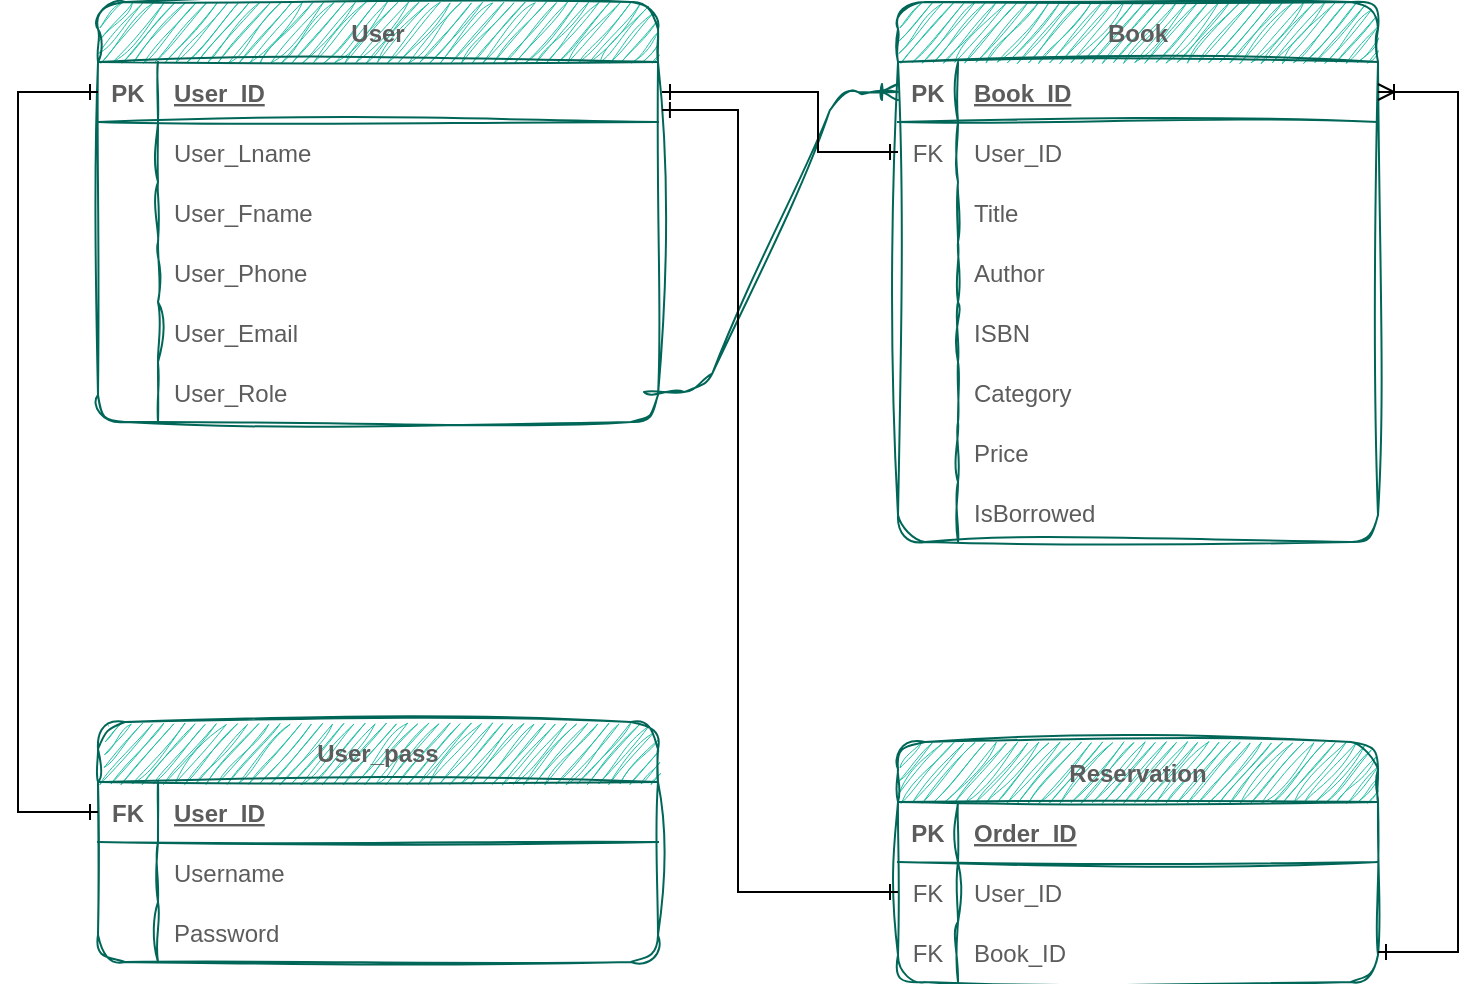 <mxfile version="21.5.1" type="device">
  <diagram id="R2lEEEUBdFMjLlhIrx00" name="Page-1">
    <mxGraphModel dx="1418" dy="853" grid="1" gridSize="10" guides="1" tooltips="1" connect="1" arrows="1" fold="1" page="1" pageScale="1" pageWidth="850" pageHeight="1100" math="0" shadow="0" extFonts="Permanent Marker^https://fonts.googleapis.com/css?family=Permanent+Marker">
      <root>
        <mxCell id="0" />
        <mxCell id="1" parent="0" />
        <mxCell id="C-vyLk0tnHw3VtMMgP7b-23" value="User" style="shape=table;startSize=30;container=1;collapsible=1;childLayout=tableLayout;fixedRows=1;rowLines=0;fontStyle=1;align=center;resizeLast=1;rounded=1;sketch=1;curveFitting=1;jiggle=2;labelBackgroundColor=none;fillColor=#21C0A5;strokeColor=#006658;fontColor=#5C5C5C;" parent="1" vertex="1">
          <mxGeometry x="80" y="400" width="280" height="210" as="geometry" />
        </mxCell>
        <mxCell id="C-vyLk0tnHw3VtMMgP7b-24" value="" style="shape=partialRectangle;collapsible=0;dropTarget=0;pointerEvents=0;fillColor=none;points=[[0,0.5],[1,0.5]];portConstraint=eastwest;top=0;left=0;right=0;bottom=1;rounded=1;sketch=1;curveFitting=1;jiggle=2;labelBackgroundColor=none;strokeColor=#006658;fontColor=#5C5C5C;" parent="C-vyLk0tnHw3VtMMgP7b-23" vertex="1">
          <mxGeometry y="30" width="280" height="30" as="geometry" />
        </mxCell>
        <mxCell id="C-vyLk0tnHw3VtMMgP7b-25" value="PK" style="shape=partialRectangle;overflow=hidden;connectable=0;fillColor=none;top=0;left=0;bottom=0;right=0;fontStyle=1;rounded=1;sketch=1;curveFitting=1;jiggle=2;labelBackgroundColor=none;strokeColor=#006658;fontColor=#5C5C5C;" parent="C-vyLk0tnHw3VtMMgP7b-24" vertex="1">
          <mxGeometry width="30" height="30" as="geometry">
            <mxRectangle width="30" height="30" as="alternateBounds" />
          </mxGeometry>
        </mxCell>
        <mxCell id="C-vyLk0tnHw3VtMMgP7b-26" value="User_ID" style="shape=partialRectangle;overflow=hidden;connectable=0;fillColor=none;top=0;left=0;bottom=0;right=0;align=left;spacingLeft=6;fontStyle=5;rounded=1;sketch=1;curveFitting=1;jiggle=2;labelBackgroundColor=none;strokeColor=#006658;fontColor=#5C5C5C;" parent="C-vyLk0tnHw3VtMMgP7b-24" vertex="1">
          <mxGeometry x="30" width="250" height="30" as="geometry">
            <mxRectangle width="250" height="30" as="alternateBounds" />
          </mxGeometry>
        </mxCell>
        <mxCell id="C-vyLk0tnHw3VtMMgP7b-27" value="" style="shape=partialRectangle;collapsible=0;dropTarget=0;pointerEvents=0;fillColor=none;points=[[0,0.5],[1,0.5]];portConstraint=eastwest;top=0;left=0;right=0;bottom=0;rounded=1;sketch=1;curveFitting=1;jiggle=2;labelBackgroundColor=none;strokeColor=#006658;fontColor=#5C5C5C;" parent="C-vyLk0tnHw3VtMMgP7b-23" vertex="1">
          <mxGeometry y="60" width="280" height="30" as="geometry" />
        </mxCell>
        <mxCell id="C-vyLk0tnHw3VtMMgP7b-28" value="" style="shape=partialRectangle;overflow=hidden;connectable=0;fillColor=none;top=0;left=0;bottom=0;right=0;rounded=1;sketch=1;curveFitting=1;jiggle=2;labelBackgroundColor=none;strokeColor=#006658;fontColor=#5C5C5C;" parent="C-vyLk0tnHw3VtMMgP7b-27" vertex="1">
          <mxGeometry width="30" height="30" as="geometry">
            <mxRectangle width="30" height="30" as="alternateBounds" />
          </mxGeometry>
        </mxCell>
        <mxCell id="C-vyLk0tnHw3VtMMgP7b-29" value="User_Lname" style="shape=partialRectangle;overflow=hidden;connectable=0;fillColor=none;top=0;left=0;bottom=0;right=0;align=left;spacingLeft=6;rounded=1;sketch=1;curveFitting=1;jiggle=2;labelBackgroundColor=none;strokeColor=#006658;fontColor=#5C5C5C;" parent="C-vyLk0tnHw3VtMMgP7b-27" vertex="1">
          <mxGeometry x="30" width="250" height="30" as="geometry">
            <mxRectangle width="250" height="30" as="alternateBounds" />
          </mxGeometry>
        </mxCell>
        <mxCell id="quarwPtlNbOPpC1QmFfE-7" style="shape=partialRectangle;collapsible=0;dropTarget=0;pointerEvents=0;fillColor=none;points=[[0,0.5],[1,0.5]];portConstraint=eastwest;top=0;left=0;right=0;bottom=0;rounded=1;sketch=1;curveFitting=1;jiggle=2;labelBackgroundColor=none;strokeColor=#006658;fontColor=#5C5C5C;" parent="C-vyLk0tnHw3VtMMgP7b-23" vertex="1">
          <mxGeometry y="90" width="280" height="30" as="geometry" />
        </mxCell>
        <mxCell id="quarwPtlNbOPpC1QmFfE-8" style="shape=partialRectangle;overflow=hidden;connectable=0;fillColor=none;top=0;left=0;bottom=0;right=0;rounded=1;sketch=1;curveFitting=1;jiggle=2;labelBackgroundColor=none;strokeColor=#006658;fontColor=#5C5C5C;" parent="quarwPtlNbOPpC1QmFfE-7" vertex="1">
          <mxGeometry width="30" height="30" as="geometry">
            <mxRectangle width="30" height="30" as="alternateBounds" />
          </mxGeometry>
        </mxCell>
        <mxCell id="quarwPtlNbOPpC1QmFfE-9" value="User_Fname" style="shape=partialRectangle;overflow=hidden;connectable=0;fillColor=none;top=0;left=0;bottom=0;right=0;align=left;spacingLeft=6;rounded=1;sketch=1;curveFitting=1;jiggle=2;labelBackgroundColor=none;strokeColor=#006658;fontColor=#5C5C5C;" parent="quarwPtlNbOPpC1QmFfE-7" vertex="1">
          <mxGeometry x="30" width="250" height="30" as="geometry">
            <mxRectangle width="250" height="30" as="alternateBounds" />
          </mxGeometry>
        </mxCell>
        <mxCell id="quarwPtlNbOPpC1QmFfE-13" style="shape=partialRectangle;collapsible=0;dropTarget=0;pointerEvents=0;fillColor=none;points=[[0,0.5],[1,0.5]];portConstraint=eastwest;top=0;left=0;right=0;bottom=0;rounded=1;sketch=1;curveFitting=1;jiggle=2;labelBackgroundColor=none;strokeColor=#006658;fontColor=#5C5C5C;" parent="C-vyLk0tnHw3VtMMgP7b-23" vertex="1">
          <mxGeometry y="120" width="280" height="30" as="geometry" />
        </mxCell>
        <mxCell id="quarwPtlNbOPpC1QmFfE-14" style="shape=partialRectangle;overflow=hidden;connectable=0;fillColor=none;top=0;left=0;bottom=0;right=0;rounded=1;sketch=1;curveFitting=1;jiggle=2;labelBackgroundColor=none;strokeColor=#006658;fontColor=#5C5C5C;" parent="quarwPtlNbOPpC1QmFfE-13" vertex="1">
          <mxGeometry width="30" height="30" as="geometry">
            <mxRectangle width="30" height="30" as="alternateBounds" />
          </mxGeometry>
        </mxCell>
        <mxCell id="quarwPtlNbOPpC1QmFfE-15" value="User_Phone" style="shape=partialRectangle;overflow=hidden;connectable=0;fillColor=none;top=0;left=0;bottom=0;right=0;align=left;spacingLeft=6;rounded=1;sketch=1;curveFitting=1;jiggle=2;labelBackgroundColor=none;strokeColor=#006658;fontColor=#5C5C5C;" parent="quarwPtlNbOPpC1QmFfE-13" vertex="1">
          <mxGeometry x="30" width="250" height="30" as="geometry">
            <mxRectangle width="250" height="30" as="alternateBounds" />
          </mxGeometry>
        </mxCell>
        <mxCell id="quarwPtlNbOPpC1QmFfE-10" style="shape=partialRectangle;collapsible=0;dropTarget=0;pointerEvents=0;fillColor=none;points=[[0,0.5],[1,0.5]];portConstraint=eastwest;top=0;left=0;right=0;bottom=0;rounded=1;sketch=1;curveFitting=1;jiggle=2;labelBackgroundColor=none;strokeColor=#006658;fontColor=#5C5C5C;" parent="C-vyLk0tnHw3VtMMgP7b-23" vertex="1">
          <mxGeometry y="150" width="280" height="30" as="geometry" />
        </mxCell>
        <mxCell id="quarwPtlNbOPpC1QmFfE-11" style="shape=partialRectangle;overflow=hidden;connectable=0;fillColor=none;top=0;left=0;bottom=0;right=0;rounded=1;sketch=1;curveFitting=1;jiggle=2;labelBackgroundColor=none;strokeColor=#006658;fontColor=#5C5C5C;" parent="quarwPtlNbOPpC1QmFfE-10" vertex="1">
          <mxGeometry width="30" height="30" as="geometry">
            <mxRectangle width="30" height="30" as="alternateBounds" />
          </mxGeometry>
        </mxCell>
        <mxCell id="quarwPtlNbOPpC1QmFfE-12" value="User_Email" style="shape=partialRectangle;overflow=hidden;connectable=0;fillColor=none;top=0;left=0;bottom=0;right=0;align=left;spacingLeft=6;rounded=1;sketch=1;curveFitting=1;jiggle=2;labelBackgroundColor=none;strokeColor=#006658;fontColor=#5C5C5C;" parent="quarwPtlNbOPpC1QmFfE-10" vertex="1">
          <mxGeometry x="30" width="250" height="30" as="geometry">
            <mxRectangle width="250" height="30" as="alternateBounds" />
          </mxGeometry>
        </mxCell>
        <mxCell id="quarwPtlNbOPpC1QmFfE-60" style="shape=partialRectangle;collapsible=0;dropTarget=0;pointerEvents=0;fillColor=none;points=[[0,0.5],[1,0.5]];portConstraint=eastwest;top=0;left=0;right=0;bottom=0;rounded=1;sketch=1;curveFitting=1;jiggle=2;labelBackgroundColor=none;strokeColor=#006658;fontColor=#5C5C5C;" parent="C-vyLk0tnHw3VtMMgP7b-23" vertex="1">
          <mxGeometry y="180" width="280" height="30" as="geometry" />
        </mxCell>
        <mxCell id="quarwPtlNbOPpC1QmFfE-61" style="shape=partialRectangle;overflow=hidden;connectable=0;fillColor=none;top=0;left=0;bottom=0;right=0;rounded=1;sketch=1;curveFitting=1;jiggle=2;labelBackgroundColor=none;strokeColor=#006658;fontColor=#5C5C5C;" parent="quarwPtlNbOPpC1QmFfE-60" vertex="1">
          <mxGeometry width="30" height="30" as="geometry">
            <mxRectangle width="30" height="30" as="alternateBounds" />
          </mxGeometry>
        </mxCell>
        <mxCell id="quarwPtlNbOPpC1QmFfE-62" value="User_Role" style="shape=partialRectangle;overflow=hidden;connectable=0;fillColor=none;top=0;left=0;bottom=0;right=0;align=left;spacingLeft=6;rounded=1;sketch=1;curveFitting=1;jiggle=2;labelBackgroundColor=none;strokeColor=#006658;fontColor=#5C5C5C;" parent="quarwPtlNbOPpC1QmFfE-60" vertex="1">
          <mxGeometry x="30" width="250" height="30" as="geometry">
            <mxRectangle width="250" height="30" as="alternateBounds" />
          </mxGeometry>
        </mxCell>
        <mxCell id="quarwPtlNbOPpC1QmFfE-63" value="Book" style="shape=table;startSize=30;container=1;collapsible=1;childLayout=tableLayout;fixedRows=1;rowLines=0;fontStyle=1;align=center;resizeLast=1;rounded=1;sketch=1;curveFitting=1;jiggle=2;labelBackgroundColor=none;fillColor=#21C0A5;strokeColor=#006658;fontColor=#5C5C5C;" parent="1" vertex="1">
          <mxGeometry x="480" y="400" width="240" height="270" as="geometry" />
        </mxCell>
        <mxCell id="quarwPtlNbOPpC1QmFfE-64" value="" style="shape=partialRectangle;collapsible=0;dropTarget=0;pointerEvents=0;fillColor=none;points=[[0,0.5],[1,0.5]];portConstraint=eastwest;top=0;left=0;right=0;bottom=1;rounded=1;sketch=1;curveFitting=1;jiggle=2;labelBackgroundColor=none;strokeColor=#006658;fontColor=#5C5C5C;" parent="quarwPtlNbOPpC1QmFfE-63" vertex="1">
          <mxGeometry y="30" width="240" height="30" as="geometry" />
        </mxCell>
        <mxCell id="quarwPtlNbOPpC1QmFfE-65" value="PK" style="shape=partialRectangle;overflow=hidden;connectable=0;fillColor=none;top=0;left=0;bottom=0;right=0;fontStyle=1;rounded=1;sketch=1;curveFitting=1;jiggle=2;labelBackgroundColor=none;strokeColor=#006658;fontColor=#5C5C5C;" parent="quarwPtlNbOPpC1QmFfE-64" vertex="1">
          <mxGeometry width="30" height="30" as="geometry">
            <mxRectangle width="30" height="30" as="alternateBounds" />
          </mxGeometry>
        </mxCell>
        <mxCell id="quarwPtlNbOPpC1QmFfE-66" value="Book_ID" style="shape=partialRectangle;overflow=hidden;connectable=0;fillColor=none;top=0;left=0;bottom=0;right=0;align=left;spacingLeft=6;fontStyle=5;rounded=1;sketch=1;curveFitting=1;jiggle=2;labelBackgroundColor=none;strokeColor=#006658;fontColor=#5C5C5C;" parent="quarwPtlNbOPpC1QmFfE-64" vertex="1">
          <mxGeometry x="30" width="210" height="30" as="geometry">
            <mxRectangle width="210" height="30" as="alternateBounds" />
          </mxGeometry>
        </mxCell>
        <mxCell id="quarwPtlNbOPpC1QmFfE-92" style="shape=partialRectangle;collapsible=0;dropTarget=0;pointerEvents=0;fillColor=none;points=[[0,0.5],[1,0.5]];portConstraint=eastwest;top=0;left=0;right=0;bottom=0;rounded=1;sketch=1;curveFitting=1;jiggle=2;labelBackgroundColor=none;strokeColor=#006658;fontColor=#5C5C5C;" parent="quarwPtlNbOPpC1QmFfE-63" vertex="1">
          <mxGeometry y="60" width="240" height="30" as="geometry" />
        </mxCell>
        <mxCell id="quarwPtlNbOPpC1QmFfE-93" value="FK" style="shape=partialRectangle;overflow=hidden;connectable=0;fillColor=none;top=0;left=0;bottom=0;right=0;rounded=1;sketch=1;curveFitting=1;jiggle=2;labelBackgroundColor=none;strokeColor=#006658;fontColor=#5C5C5C;" parent="quarwPtlNbOPpC1QmFfE-92" vertex="1">
          <mxGeometry width="30" height="30" as="geometry">
            <mxRectangle width="30" height="30" as="alternateBounds" />
          </mxGeometry>
        </mxCell>
        <mxCell id="quarwPtlNbOPpC1QmFfE-94" value="User_ID" style="shape=partialRectangle;overflow=hidden;connectable=0;fillColor=none;top=0;left=0;bottom=0;right=0;align=left;spacingLeft=6;rounded=1;sketch=1;curveFitting=1;jiggle=2;labelBackgroundColor=none;strokeColor=#006658;fontColor=#5C5C5C;" parent="quarwPtlNbOPpC1QmFfE-92" vertex="1">
          <mxGeometry x="30" width="210" height="30" as="geometry">
            <mxRectangle width="210" height="30" as="alternateBounds" />
          </mxGeometry>
        </mxCell>
        <mxCell id="quarwPtlNbOPpC1QmFfE-67" value="" style="shape=partialRectangle;collapsible=0;dropTarget=0;pointerEvents=0;fillColor=none;points=[[0,0.5],[1,0.5]];portConstraint=eastwest;top=0;left=0;right=0;bottom=0;rounded=1;sketch=1;curveFitting=1;jiggle=2;labelBackgroundColor=none;strokeColor=#006658;fontColor=#5C5C5C;" parent="quarwPtlNbOPpC1QmFfE-63" vertex="1">
          <mxGeometry y="90" width="240" height="30" as="geometry" />
        </mxCell>
        <mxCell id="quarwPtlNbOPpC1QmFfE-68" value="" style="shape=partialRectangle;overflow=hidden;connectable=0;fillColor=none;top=0;left=0;bottom=0;right=0;rounded=1;sketch=1;curveFitting=1;jiggle=2;labelBackgroundColor=none;strokeColor=#006658;fontColor=#5C5C5C;" parent="quarwPtlNbOPpC1QmFfE-67" vertex="1">
          <mxGeometry width="30" height="30" as="geometry">
            <mxRectangle width="30" height="30" as="alternateBounds" />
          </mxGeometry>
        </mxCell>
        <mxCell id="quarwPtlNbOPpC1QmFfE-69" value="Title" style="shape=partialRectangle;overflow=hidden;connectable=0;fillColor=none;top=0;left=0;bottom=0;right=0;align=left;spacingLeft=6;rounded=1;sketch=1;curveFitting=1;jiggle=2;labelBackgroundColor=none;strokeColor=#006658;fontColor=#5C5C5C;" parent="quarwPtlNbOPpC1QmFfE-67" vertex="1">
          <mxGeometry x="30" width="210" height="30" as="geometry">
            <mxRectangle width="210" height="30" as="alternateBounds" />
          </mxGeometry>
        </mxCell>
        <mxCell id="quarwPtlNbOPpC1QmFfE-70" style="shape=partialRectangle;collapsible=0;dropTarget=0;pointerEvents=0;fillColor=none;points=[[0,0.5],[1,0.5]];portConstraint=eastwest;top=0;left=0;right=0;bottom=0;rounded=1;sketch=1;curveFitting=1;jiggle=2;labelBackgroundColor=none;strokeColor=#006658;fontColor=#5C5C5C;" parent="quarwPtlNbOPpC1QmFfE-63" vertex="1">
          <mxGeometry y="120" width="240" height="30" as="geometry" />
        </mxCell>
        <mxCell id="quarwPtlNbOPpC1QmFfE-71" style="shape=partialRectangle;overflow=hidden;connectable=0;fillColor=none;top=0;left=0;bottom=0;right=0;rounded=1;sketch=1;curveFitting=1;jiggle=2;labelBackgroundColor=none;strokeColor=#006658;fontColor=#5C5C5C;" parent="quarwPtlNbOPpC1QmFfE-70" vertex="1">
          <mxGeometry width="30" height="30" as="geometry">
            <mxRectangle width="30" height="30" as="alternateBounds" />
          </mxGeometry>
        </mxCell>
        <mxCell id="quarwPtlNbOPpC1QmFfE-72" value="Author" style="shape=partialRectangle;overflow=hidden;connectable=0;fillColor=none;top=0;left=0;bottom=0;right=0;align=left;spacingLeft=6;rounded=1;sketch=1;curveFitting=1;jiggle=2;labelBackgroundColor=none;strokeColor=#006658;fontColor=#5C5C5C;" parent="quarwPtlNbOPpC1QmFfE-70" vertex="1">
          <mxGeometry x="30" width="210" height="30" as="geometry">
            <mxRectangle width="210" height="30" as="alternateBounds" />
          </mxGeometry>
        </mxCell>
        <mxCell id="quarwPtlNbOPpC1QmFfE-73" style="shape=partialRectangle;collapsible=0;dropTarget=0;pointerEvents=0;fillColor=none;points=[[0,0.5],[1,0.5]];portConstraint=eastwest;top=0;left=0;right=0;bottom=0;rounded=1;sketch=1;curveFitting=1;jiggle=2;labelBackgroundColor=none;strokeColor=#006658;fontColor=#5C5C5C;" parent="quarwPtlNbOPpC1QmFfE-63" vertex="1">
          <mxGeometry y="150" width="240" height="30" as="geometry" />
        </mxCell>
        <mxCell id="quarwPtlNbOPpC1QmFfE-74" style="shape=partialRectangle;overflow=hidden;connectable=0;fillColor=none;top=0;left=0;bottom=0;right=0;rounded=1;sketch=1;curveFitting=1;jiggle=2;labelBackgroundColor=none;strokeColor=#006658;fontColor=#5C5C5C;" parent="quarwPtlNbOPpC1QmFfE-73" vertex="1">
          <mxGeometry width="30" height="30" as="geometry">
            <mxRectangle width="30" height="30" as="alternateBounds" />
          </mxGeometry>
        </mxCell>
        <mxCell id="quarwPtlNbOPpC1QmFfE-75" value="ISBN" style="shape=partialRectangle;overflow=hidden;connectable=0;fillColor=none;top=0;left=0;bottom=0;right=0;align=left;spacingLeft=6;rounded=1;sketch=1;curveFitting=1;jiggle=2;labelBackgroundColor=none;strokeColor=#006658;fontColor=#5C5C5C;" parent="quarwPtlNbOPpC1QmFfE-73" vertex="1">
          <mxGeometry x="30" width="210" height="30" as="geometry">
            <mxRectangle width="210" height="30" as="alternateBounds" />
          </mxGeometry>
        </mxCell>
        <mxCell id="quarwPtlNbOPpC1QmFfE-76" style="shape=partialRectangle;collapsible=0;dropTarget=0;pointerEvents=0;fillColor=none;points=[[0,0.5],[1,0.5]];portConstraint=eastwest;top=0;left=0;right=0;bottom=0;rounded=1;sketch=1;curveFitting=1;jiggle=2;labelBackgroundColor=none;strokeColor=#006658;fontColor=#5C5C5C;" parent="quarwPtlNbOPpC1QmFfE-63" vertex="1">
          <mxGeometry y="180" width="240" height="30" as="geometry" />
        </mxCell>
        <mxCell id="quarwPtlNbOPpC1QmFfE-77" style="shape=partialRectangle;overflow=hidden;connectable=0;fillColor=none;top=0;left=0;bottom=0;right=0;rounded=1;sketch=1;curveFitting=1;jiggle=2;labelBackgroundColor=none;strokeColor=#006658;fontColor=#5C5C5C;" parent="quarwPtlNbOPpC1QmFfE-76" vertex="1">
          <mxGeometry width="30" height="30" as="geometry">
            <mxRectangle width="30" height="30" as="alternateBounds" />
          </mxGeometry>
        </mxCell>
        <mxCell id="quarwPtlNbOPpC1QmFfE-78" value="Category" style="shape=partialRectangle;overflow=hidden;connectable=0;fillColor=none;top=0;left=0;bottom=0;right=0;align=left;spacingLeft=6;rounded=1;sketch=1;curveFitting=1;jiggle=2;labelBackgroundColor=none;strokeColor=#006658;fontColor=#5C5C5C;" parent="quarwPtlNbOPpC1QmFfE-76" vertex="1">
          <mxGeometry x="30" width="210" height="30" as="geometry">
            <mxRectangle width="210" height="30" as="alternateBounds" />
          </mxGeometry>
        </mxCell>
        <mxCell id="quarwPtlNbOPpC1QmFfE-79" style="shape=partialRectangle;collapsible=0;dropTarget=0;pointerEvents=0;fillColor=none;points=[[0,0.5],[1,0.5]];portConstraint=eastwest;top=0;left=0;right=0;bottom=0;rounded=1;sketch=1;curveFitting=1;jiggle=2;labelBackgroundColor=none;strokeColor=#006658;fontColor=#5C5C5C;" parent="quarwPtlNbOPpC1QmFfE-63" vertex="1">
          <mxGeometry y="210" width="240" height="30" as="geometry" />
        </mxCell>
        <mxCell id="quarwPtlNbOPpC1QmFfE-80" style="shape=partialRectangle;overflow=hidden;connectable=0;fillColor=none;top=0;left=0;bottom=0;right=0;rounded=1;sketch=1;curveFitting=1;jiggle=2;labelBackgroundColor=none;strokeColor=#006658;fontColor=#5C5C5C;" parent="quarwPtlNbOPpC1QmFfE-79" vertex="1">
          <mxGeometry width="30" height="30" as="geometry">
            <mxRectangle width="30" height="30" as="alternateBounds" />
          </mxGeometry>
        </mxCell>
        <mxCell id="quarwPtlNbOPpC1QmFfE-81" value="Price" style="shape=partialRectangle;overflow=hidden;connectable=0;fillColor=none;top=0;left=0;bottom=0;right=0;align=left;spacingLeft=6;rounded=1;sketch=1;curveFitting=1;jiggle=2;labelBackgroundColor=none;strokeColor=#006658;fontColor=#5C5C5C;" parent="quarwPtlNbOPpC1QmFfE-79" vertex="1">
          <mxGeometry x="30" width="210" height="30" as="geometry">
            <mxRectangle width="210" height="30" as="alternateBounds" />
          </mxGeometry>
        </mxCell>
        <mxCell id="3dUW_8tN6N8DjmhNAkTe-51" style="shape=partialRectangle;collapsible=0;dropTarget=0;pointerEvents=0;fillColor=none;points=[[0,0.5],[1,0.5]];portConstraint=eastwest;top=0;left=0;right=0;bottom=0;rounded=1;sketch=1;curveFitting=1;jiggle=2;labelBackgroundColor=none;strokeColor=#006658;fontColor=#5C5C5C;" vertex="1" parent="quarwPtlNbOPpC1QmFfE-63">
          <mxGeometry y="240" width="240" height="30" as="geometry" />
        </mxCell>
        <mxCell id="3dUW_8tN6N8DjmhNAkTe-52" style="shape=partialRectangle;overflow=hidden;connectable=0;fillColor=none;top=0;left=0;bottom=0;right=0;rounded=1;sketch=1;curveFitting=1;jiggle=2;labelBackgroundColor=none;strokeColor=#006658;fontColor=#5C5C5C;" vertex="1" parent="3dUW_8tN6N8DjmhNAkTe-51">
          <mxGeometry width="30" height="30" as="geometry">
            <mxRectangle width="30" height="30" as="alternateBounds" />
          </mxGeometry>
        </mxCell>
        <mxCell id="3dUW_8tN6N8DjmhNAkTe-53" value="IsBorrowed" style="shape=partialRectangle;overflow=hidden;connectable=0;fillColor=none;top=0;left=0;bottom=0;right=0;align=left;spacingLeft=6;rounded=1;sketch=1;curveFitting=1;jiggle=2;labelBackgroundColor=none;strokeColor=#006658;fontColor=#5C5C5C;" vertex="1" parent="3dUW_8tN6N8DjmhNAkTe-51">
          <mxGeometry x="30" width="210" height="30" as="geometry">
            <mxRectangle width="210" height="30" as="alternateBounds" />
          </mxGeometry>
        </mxCell>
        <mxCell id="quarwPtlNbOPpC1QmFfE-88" value="" style="edgeStyle=entityRelationEdgeStyle;fontSize=12;html=1;endArrow=ERoneToMany;rounded=1;exitX=1;exitY=0.5;exitDx=0;exitDy=0;entryX=0;entryY=0.5;entryDx=0;entryDy=0;sketch=1;curveFitting=1;jiggle=2;labelBackgroundColor=none;strokeColor=#006658;fontColor=default;" parent="1" source="quarwPtlNbOPpC1QmFfE-1" target="quarwPtlNbOPpC1QmFfE-64" edge="1">
          <mxGeometry width="100" height="100" relative="1" as="geometry">
            <mxPoint x="353" y="595" as="sourcePoint" />
            <mxPoint x="453" y="495" as="targetPoint" />
          </mxGeometry>
        </mxCell>
        <mxCell id="3dUW_8tN6N8DjmhNAkTe-1" value="User_pass" style="shape=table;startSize=30;container=1;collapsible=1;childLayout=tableLayout;fixedRows=1;rowLines=0;fontStyle=1;align=center;resizeLast=1;rounded=1;sketch=1;curveFitting=1;jiggle=2;labelBackgroundColor=none;fillColor=#21C0A5;strokeColor=#006658;fontColor=#5C5C5C;" vertex="1" parent="1">
          <mxGeometry x="80" y="760" width="280" height="120" as="geometry" />
        </mxCell>
        <mxCell id="3dUW_8tN6N8DjmhNAkTe-2" value="" style="shape=partialRectangle;collapsible=0;dropTarget=0;pointerEvents=0;fillColor=none;points=[[0,0.5],[1,0.5]];portConstraint=eastwest;top=0;left=0;right=0;bottom=1;rounded=1;sketch=1;curveFitting=1;jiggle=2;labelBackgroundColor=none;strokeColor=#006658;fontColor=#5C5C5C;" vertex="1" parent="3dUW_8tN6N8DjmhNAkTe-1">
          <mxGeometry y="30" width="280" height="30" as="geometry" />
        </mxCell>
        <mxCell id="3dUW_8tN6N8DjmhNAkTe-3" value="FK" style="shape=partialRectangle;overflow=hidden;connectable=0;fillColor=none;top=0;left=0;bottom=0;right=0;fontStyle=1;rounded=1;sketch=1;curveFitting=1;jiggle=2;labelBackgroundColor=none;strokeColor=#006658;fontColor=#5C5C5C;" vertex="1" parent="3dUW_8tN6N8DjmhNAkTe-2">
          <mxGeometry width="30" height="30" as="geometry">
            <mxRectangle width="30" height="30" as="alternateBounds" />
          </mxGeometry>
        </mxCell>
        <mxCell id="3dUW_8tN6N8DjmhNAkTe-4" value="User_ID" style="shape=partialRectangle;overflow=hidden;connectable=0;fillColor=none;top=0;left=0;bottom=0;right=0;align=left;spacingLeft=6;fontStyle=5;rounded=1;sketch=1;curveFitting=1;jiggle=2;labelBackgroundColor=none;strokeColor=#006658;fontColor=#5C5C5C;" vertex="1" parent="3dUW_8tN6N8DjmhNAkTe-2">
          <mxGeometry x="30" width="250" height="30" as="geometry">
            <mxRectangle width="250" height="30" as="alternateBounds" />
          </mxGeometry>
        </mxCell>
        <mxCell id="3dUW_8tN6N8DjmhNAkTe-11" style="shape=partialRectangle;collapsible=0;dropTarget=0;pointerEvents=0;fillColor=none;points=[[0,0.5],[1,0.5]];portConstraint=eastwest;top=0;left=0;right=0;bottom=0;rounded=1;sketch=1;curveFitting=1;jiggle=2;labelBackgroundColor=none;strokeColor=#006658;fontColor=#5C5C5C;" vertex="1" parent="3dUW_8tN6N8DjmhNAkTe-1">
          <mxGeometry y="60" width="280" height="30" as="geometry" />
        </mxCell>
        <mxCell id="3dUW_8tN6N8DjmhNAkTe-12" style="shape=partialRectangle;overflow=hidden;connectable=0;fillColor=none;top=0;left=0;bottom=0;right=0;rounded=1;sketch=1;curveFitting=1;jiggle=2;labelBackgroundColor=none;strokeColor=#006658;fontColor=#5C5C5C;" vertex="1" parent="3dUW_8tN6N8DjmhNAkTe-11">
          <mxGeometry width="30" height="30" as="geometry">
            <mxRectangle width="30" height="30" as="alternateBounds" />
          </mxGeometry>
        </mxCell>
        <mxCell id="3dUW_8tN6N8DjmhNAkTe-13" value="Username" style="shape=partialRectangle;overflow=hidden;connectable=0;fillColor=none;top=0;left=0;bottom=0;right=0;align=left;spacingLeft=6;rounded=1;sketch=1;curveFitting=1;jiggle=2;labelBackgroundColor=none;strokeColor=#006658;fontColor=#5C5C5C;" vertex="1" parent="3dUW_8tN6N8DjmhNAkTe-11">
          <mxGeometry x="30" width="250" height="30" as="geometry">
            <mxRectangle width="250" height="30" as="alternateBounds" />
          </mxGeometry>
        </mxCell>
        <mxCell id="3dUW_8tN6N8DjmhNAkTe-14" style="shape=partialRectangle;collapsible=0;dropTarget=0;pointerEvents=0;fillColor=none;points=[[0,0.5],[1,0.5]];portConstraint=eastwest;top=0;left=0;right=0;bottom=0;rounded=1;sketch=1;curveFitting=1;jiggle=2;labelBackgroundColor=none;strokeColor=#006658;fontColor=#5C5C5C;" vertex="1" parent="3dUW_8tN6N8DjmhNAkTe-1">
          <mxGeometry y="90" width="280" height="30" as="geometry" />
        </mxCell>
        <mxCell id="3dUW_8tN6N8DjmhNAkTe-15" style="shape=partialRectangle;overflow=hidden;connectable=0;fillColor=none;top=0;left=0;bottom=0;right=0;rounded=1;sketch=1;curveFitting=1;jiggle=2;labelBackgroundColor=none;strokeColor=#006658;fontColor=#5C5C5C;" vertex="1" parent="3dUW_8tN6N8DjmhNAkTe-14">
          <mxGeometry width="30" height="30" as="geometry">
            <mxRectangle width="30" height="30" as="alternateBounds" />
          </mxGeometry>
        </mxCell>
        <mxCell id="3dUW_8tN6N8DjmhNAkTe-16" value="Password" style="shape=partialRectangle;overflow=hidden;connectable=0;fillColor=none;top=0;left=0;bottom=0;right=0;align=left;spacingLeft=6;rounded=1;sketch=1;curveFitting=1;jiggle=2;labelBackgroundColor=none;strokeColor=#006658;fontColor=#5C5C5C;" vertex="1" parent="3dUW_8tN6N8DjmhNAkTe-14">
          <mxGeometry x="30" width="250" height="30" as="geometry">
            <mxRectangle width="250" height="30" as="alternateBounds" />
          </mxGeometry>
        </mxCell>
        <mxCell id="3dUW_8tN6N8DjmhNAkTe-26" value="Reservation" style="shape=table;startSize=30;container=1;collapsible=1;childLayout=tableLayout;fixedRows=1;rowLines=0;fontStyle=1;align=center;resizeLast=1;rounded=1;sketch=1;curveFitting=1;jiggle=2;labelBackgroundColor=none;fillColor=#21C0A5;strokeColor=#006658;fontColor=#5C5C5C;" vertex="1" parent="1">
          <mxGeometry x="480" y="770" width="240" height="120" as="geometry" />
        </mxCell>
        <mxCell id="3dUW_8tN6N8DjmhNAkTe-27" value="" style="shape=partialRectangle;collapsible=0;dropTarget=0;pointerEvents=0;fillColor=none;points=[[0,0.5],[1,0.5]];portConstraint=eastwest;top=0;left=0;right=0;bottom=1;rounded=1;sketch=1;curveFitting=1;jiggle=2;labelBackgroundColor=none;strokeColor=#006658;fontColor=#5C5C5C;" vertex="1" parent="3dUW_8tN6N8DjmhNAkTe-26">
          <mxGeometry y="30" width="240" height="30" as="geometry" />
        </mxCell>
        <mxCell id="3dUW_8tN6N8DjmhNAkTe-28" value="PK" style="shape=partialRectangle;overflow=hidden;connectable=0;fillColor=none;top=0;left=0;bottom=0;right=0;fontStyle=1;rounded=1;sketch=1;curveFitting=1;jiggle=2;labelBackgroundColor=none;strokeColor=#006658;fontColor=#5C5C5C;" vertex="1" parent="3dUW_8tN6N8DjmhNAkTe-27">
          <mxGeometry width="30" height="30" as="geometry">
            <mxRectangle width="30" height="30" as="alternateBounds" />
          </mxGeometry>
        </mxCell>
        <mxCell id="3dUW_8tN6N8DjmhNAkTe-29" value="Order_ID" style="shape=partialRectangle;overflow=hidden;connectable=0;fillColor=none;top=0;left=0;bottom=0;right=0;align=left;spacingLeft=6;fontStyle=5;rounded=1;sketch=1;curveFitting=1;jiggle=2;labelBackgroundColor=none;strokeColor=#006658;fontColor=#5C5C5C;" vertex="1" parent="3dUW_8tN6N8DjmhNAkTe-27">
          <mxGeometry x="30" width="210" height="30" as="geometry">
            <mxRectangle width="210" height="30" as="alternateBounds" />
          </mxGeometry>
        </mxCell>
        <mxCell id="3dUW_8tN6N8DjmhNAkTe-30" value="" style="shape=partialRectangle;collapsible=0;dropTarget=0;pointerEvents=0;fillColor=none;points=[[0,0.5],[1,0.5]];portConstraint=eastwest;top=0;left=0;right=0;bottom=0;rounded=1;sketch=1;curveFitting=1;jiggle=2;labelBackgroundColor=none;strokeColor=#006658;fontColor=#5C5C5C;" vertex="1" parent="3dUW_8tN6N8DjmhNAkTe-26">
          <mxGeometry y="60" width="240" height="30" as="geometry" />
        </mxCell>
        <mxCell id="3dUW_8tN6N8DjmhNAkTe-31" value="FK" style="shape=partialRectangle;overflow=hidden;connectable=0;fillColor=none;top=0;left=0;bottom=0;right=0;rounded=1;sketch=1;curveFitting=1;jiggle=2;labelBackgroundColor=none;strokeColor=#006658;fontColor=#5C5C5C;" vertex="1" parent="3dUW_8tN6N8DjmhNAkTe-30">
          <mxGeometry width="30" height="30" as="geometry">
            <mxRectangle width="30" height="30" as="alternateBounds" />
          </mxGeometry>
        </mxCell>
        <mxCell id="3dUW_8tN6N8DjmhNAkTe-32" value="User_ID" style="shape=partialRectangle;overflow=hidden;connectable=0;fillColor=none;top=0;left=0;bottom=0;right=0;align=left;spacingLeft=6;rounded=1;sketch=1;curveFitting=1;jiggle=2;labelBackgroundColor=none;strokeColor=#006658;fontColor=#5C5C5C;" vertex="1" parent="3dUW_8tN6N8DjmhNAkTe-30">
          <mxGeometry x="30" width="210" height="30" as="geometry">
            <mxRectangle width="210" height="30" as="alternateBounds" />
          </mxGeometry>
        </mxCell>
        <mxCell id="3dUW_8tN6N8DjmhNAkTe-33" style="shape=partialRectangle;collapsible=0;dropTarget=0;pointerEvents=0;fillColor=none;points=[[0,0.5],[1,0.5]];portConstraint=eastwest;top=0;left=0;right=0;bottom=0;rounded=1;sketch=1;curveFitting=1;jiggle=2;labelBackgroundColor=none;strokeColor=#006658;fontColor=#5C5C5C;" vertex="1" parent="3dUW_8tN6N8DjmhNAkTe-26">
          <mxGeometry y="90" width="240" height="30" as="geometry" />
        </mxCell>
        <mxCell id="3dUW_8tN6N8DjmhNAkTe-34" value="FK" style="shape=partialRectangle;overflow=hidden;connectable=0;fillColor=none;top=0;left=0;bottom=0;right=0;rounded=1;sketch=1;curveFitting=1;jiggle=2;labelBackgroundColor=none;strokeColor=#006658;fontColor=#5C5C5C;" vertex="1" parent="3dUW_8tN6N8DjmhNAkTe-33">
          <mxGeometry width="30" height="30" as="geometry">
            <mxRectangle width="30" height="30" as="alternateBounds" />
          </mxGeometry>
        </mxCell>
        <mxCell id="3dUW_8tN6N8DjmhNAkTe-35" value="Book_ID" style="shape=partialRectangle;overflow=hidden;connectable=0;fillColor=none;top=0;left=0;bottom=0;right=0;align=left;spacingLeft=6;rounded=1;sketch=1;curveFitting=1;jiggle=2;labelBackgroundColor=none;strokeColor=#006658;fontColor=#5C5C5C;" vertex="1" parent="3dUW_8tN6N8DjmhNAkTe-33">
          <mxGeometry x="30" width="210" height="30" as="geometry">
            <mxRectangle width="210" height="30" as="alternateBounds" />
          </mxGeometry>
        </mxCell>
        <mxCell id="3dUW_8tN6N8DjmhNAkTe-54" value="" style="endArrow=ERone;html=1;rounded=0;entryX=0;entryY=0.5;entryDx=0;entryDy=0;endFill=0;startArrow=ERone;startFill=0;" edge="1" parent="1" target="quarwPtlNbOPpC1QmFfE-92">
          <mxGeometry width="50" height="50" relative="1" as="geometry">
            <mxPoint x="362" y="445" as="sourcePoint" />
            <mxPoint x="450" y="640" as="targetPoint" />
            <Array as="points">
              <mxPoint x="440" y="445" />
              <mxPoint x="440" y="475" />
            </Array>
          </mxGeometry>
        </mxCell>
        <mxCell id="3dUW_8tN6N8DjmhNAkTe-55" value="" style="endArrow=ERone;html=1;rounded=0;entryX=0;entryY=0.5;entryDx=0;entryDy=0;endFill=0;exitX=1.007;exitY=0.8;exitDx=0;exitDy=0;exitPerimeter=0;startArrow=ERone;startFill=0;" edge="1" parent="1" source="C-vyLk0tnHw3VtMMgP7b-24" target="3dUW_8tN6N8DjmhNAkTe-30">
          <mxGeometry width="50" height="50" relative="1" as="geometry">
            <mxPoint x="372" y="455" as="sourcePoint" />
            <mxPoint x="530" y="455" as="targetPoint" />
            <Array as="points">
              <mxPoint x="400" y="454" />
              <mxPoint x="400" y="845" />
            </Array>
          </mxGeometry>
        </mxCell>
        <mxCell id="3dUW_8tN6N8DjmhNAkTe-56" value="" style="endArrow=ERone;html=1;rounded=0;entryX=0;entryY=0.5;entryDx=0;entryDy=0;endFill=0;exitX=0;exitY=0.5;exitDx=0;exitDy=0;startArrow=ERone;startFill=0;" edge="1" parent="1" source="C-vyLk0tnHw3VtMMgP7b-24" target="3dUW_8tN6N8DjmhNAkTe-2">
          <mxGeometry width="50" height="50" relative="1" as="geometry">
            <mxPoint x="372" y="455" as="sourcePoint" />
            <mxPoint x="530" y="455" as="targetPoint" />
            <Array as="points">
              <mxPoint x="80" y="445" />
              <mxPoint x="40" y="445" />
              <mxPoint x="40" y="650" />
              <mxPoint x="40" y="805" />
            </Array>
          </mxGeometry>
        </mxCell>
        <mxCell id="3dUW_8tN6N8DjmhNAkTe-57" value="" style="endArrow=ERone;html=1;rounded=0;endFill=0;exitX=1;exitY=0.5;exitDx=0;exitDy=0;entryX=1;entryY=0.5;entryDx=0;entryDy=0;startArrow=ERoneToMany;startFill=0;" edge="1" parent="1" source="quarwPtlNbOPpC1QmFfE-64" target="3dUW_8tN6N8DjmhNAkTe-33">
          <mxGeometry width="50" height="50" relative="1" as="geometry">
            <mxPoint x="720" y="440" as="sourcePoint" />
            <mxPoint x="800" y="780" as="targetPoint" />
            <Array as="points">
              <mxPoint x="760" y="445" />
              <mxPoint x="760" y="875" />
            </Array>
          </mxGeometry>
        </mxCell>
      </root>
    </mxGraphModel>
  </diagram>
</mxfile>
